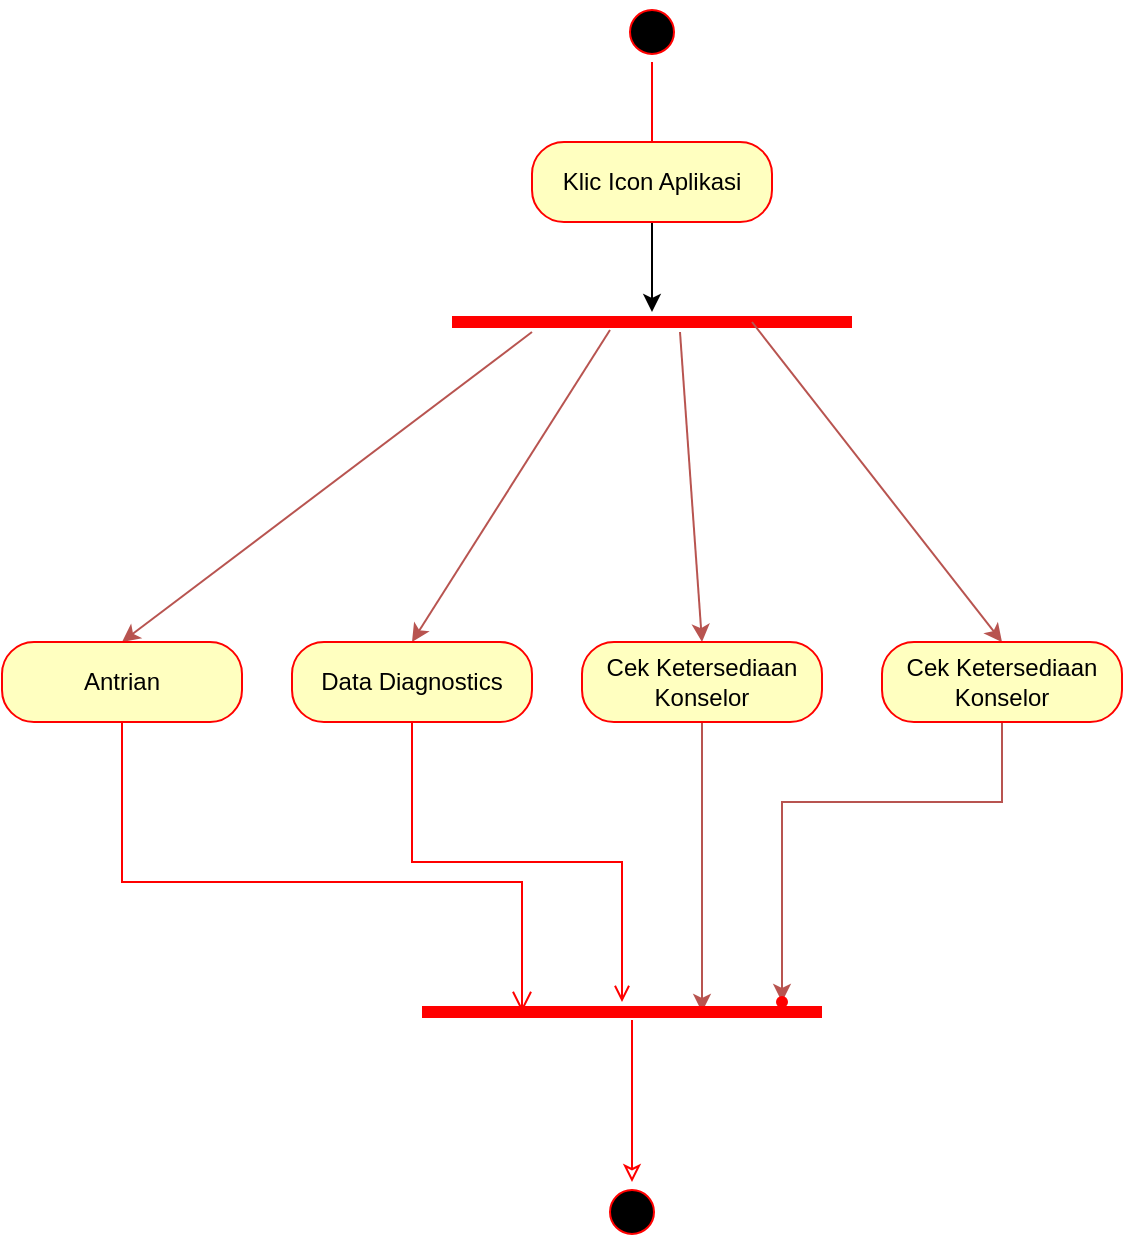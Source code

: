 <mxfile version="22.1.11" type="github">
  <diagram name="Page-1" id="8fGttMPrjWgMjmKSddIA">
    <mxGraphModel dx="1466" dy="619" grid="1" gridSize="10" guides="1" tooltips="1" connect="1" arrows="1" fold="1" page="1" pageScale="1" pageWidth="850" pageHeight="1100" math="0" shadow="0">
      <root>
        <mxCell id="0" />
        <mxCell id="1" parent="0" />
        <mxCell id="LtGxz1K_oWPWRsLhhjqw-1" value="" style="ellipse;html=1;shape=startState;fillColor=#000000;strokeColor=#ff0000;" parent="1" vertex="1">
          <mxGeometry x="410" y="190" width="30" height="30" as="geometry" />
        </mxCell>
        <mxCell id="LtGxz1K_oWPWRsLhhjqw-2" value="" style="edgeStyle=orthogonalEdgeStyle;html=1;verticalAlign=bottom;endArrow=open;endSize=8;strokeColor=#ff0000;rounded=0;" parent="1" source="LtGxz1K_oWPWRsLhhjqw-1" edge="1">
          <mxGeometry relative="1" as="geometry">
            <mxPoint x="425" y="280" as="targetPoint" />
          </mxGeometry>
        </mxCell>
        <mxCell id="LtGxz1K_oWPWRsLhhjqw-8" value="" style="edgeStyle=orthogonalEdgeStyle;rounded=0;orthogonalLoop=1;jettySize=auto;html=1;" parent="1" source="LtGxz1K_oWPWRsLhhjqw-3" target="LtGxz1K_oWPWRsLhhjqw-5" edge="1">
          <mxGeometry relative="1" as="geometry" />
        </mxCell>
        <mxCell id="LtGxz1K_oWPWRsLhhjqw-3" value="Klic Icon Aplikasi" style="rounded=1;whiteSpace=wrap;html=1;arcSize=40;fontColor=#000000;fillColor=#ffffc0;strokeColor=#ff0000;" parent="1" vertex="1">
          <mxGeometry x="365" y="260" width="120" height="40" as="geometry" />
        </mxCell>
        <mxCell id="LtGxz1K_oWPWRsLhhjqw-5" value="" style="shape=line;html=1;strokeWidth=6;strokeColor=#ff0000;" parent="1" vertex="1">
          <mxGeometry x="325" y="345" width="200" height="10" as="geometry" />
        </mxCell>
        <mxCell id="LtGxz1K_oWPWRsLhhjqw-9" value="" style="endArrow=classic;html=1;rounded=0;fillColor=#f8cecc;strokeColor=#b85450;entryX=0.5;entryY=0;entryDx=0;entryDy=0;" parent="1" target="LtGxz1K_oWPWRsLhhjqw-10" edge="1">
          <mxGeometry width="50" height="50" relative="1" as="geometry">
            <mxPoint x="365" y="355" as="sourcePoint" />
            <mxPoint x="320" y="450" as="targetPoint" />
          </mxGeometry>
        </mxCell>
        <mxCell id="LtGxz1K_oWPWRsLhhjqw-10" value="Antrian" style="rounded=1;whiteSpace=wrap;html=1;arcSize=40;fontColor=#000000;fillColor=#ffffc0;strokeColor=#ff0000;" parent="1" vertex="1">
          <mxGeometry x="100" y="510" width="120" height="40" as="geometry" />
        </mxCell>
        <mxCell id="LtGxz1K_oWPWRsLhhjqw-11" value="" style="edgeStyle=orthogonalEdgeStyle;html=1;verticalAlign=bottom;endArrow=open;endSize=8;strokeColor=#ff0000;rounded=0;entryX=0.25;entryY=0.5;entryDx=0;entryDy=0;entryPerimeter=0;" parent="1" source="LtGxz1K_oWPWRsLhhjqw-10" target="LtGxz1K_oWPWRsLhhjqw-20" edge="1">
          <mxGeometry relative="1" as="geometry">
            <mxPoint x="160" y="600" as="targetPoint" />
            <Array as="points">
              <mxPoint x="160" y="630" />
              <mxPoint x="360" y="630" />
            </Array>
          </mxGeometry>
        </mxCell>
        <mxCell id="LtGxz1K_oWPWRsLhhjqw-12" value="" style="endArrow=classic;html=1;rounded=0;fillColor=#f8cecc;strokeColor=#b85450;entryX=0.5;entryY=0;entryDx=0;entryDy=0;exitX=0.395;exitY=0.9;exitDx=0;exitDy=0;exitPerimeter=0;" parent="1" source="LtGxz1K_oWPWRsLhhjqw-5" target="LtGxz1K_oWPWRsLhhjqw-13" edge="1">
          <mxGeometry width="50" height="50" relative="1" as="geometry">
            <mxPoint x="510" y="355" as="sourcePoint" />
            <mxPoint x="465" y="450" as="targetPoint" />
          </mxGeometry>
        </mxCell>
        <mxCell id="LtGxz1K_oWPWRsLhhjqw-13" value="Data Diagnostics" style="rounded=1;whiteSpace=wrap;html=1;arcSize=40;fontColor=#000000;fillColor=#ffffc0;strokeColor=#ff0000;" parent="1" vertex="1">
          <mxGeometry x="245" y="510" width="120" height="40" as="geometry" />
        </mxCell>
        <mxCell id="LtGxz1K_oWPWRsLhhjqw-15" value="" style="endArrow=classic;html=1;rounded=0;fillColor=#f8cecc;strokeColor=#b85450;entryX=0.5;entryY=0;entryDx=0;entryDy=0;exitX=0.57;exitY=1;exitDx=0;exitDy=0;exitPerimeter=0;" parent="1" source="LtGxz1K_oWPWRsLhhjqw-5" target="LtGxz1K_oWPWRsLhhjqw-16" edge="1">
          <mxGeometry width="50" height="50" relative="1" as="geometry">
            <mxPoint x="564" y="364" as="sourcePoint" />
            <mxPoint x="600" y="460" as="targetPoint" />
          </mxGeometry>
        </mxCell>
        <mxCell id="LtGxz1K_oWPWRsLhhjqw-25" value="" style="edgeStyle=orthogonalEdgeStyle;rounded=0;orthogonalLoop=1;jettySize=auto;html=1;fillColor=#f8cecc;strokeColor=#b85450;" parent="1" source="LtGxz1K_oWPWRsLhhjqw-16" target="LtGxz1K_oWPWRsLhhjqw-24" edge="1">
          <mxGeometry relative="1" as="geometry" />
        </mxCell>
        <mxCell id="LtGxz1K_oWPWRsLhhjqw-16" value="Cek Ketersediaan&lt;br&gt;Konselor" style="rounded=1;whiteSpace=wrap;html=1;arcSize=40;fontColor=#000000;fillColor=#ffffc0;strokeColor=#ff0000;" parent="1" vertex="1">
          <mxGeometry x="390" y="510" width="120" height="40" as="geometry" />
        </mxCell>
        <mxCell id="LtGxz1K_oWPWRsLhhjqw-18" value="" style="endArrow=classic;html=1;rounded=0;fillColor=#f8cecc;strokeColor=#b85450;entryX=0.5;entryY=0;entryDx=0;entryDy=0;exitX=0.75;exitY=0.5;exitDx=0;exitDy=0;exitPerimeter=0;" parent="1" source="LtGxz1K_oWPWRsLhhjqw-5" target="LtGxz1K_oWPWRsLhhjqw-19" edge="1">
          <mxGeometry width="50" height="50" relative="1" as="geometry">
            <mxPoint x="616" y="355" as="sourcePoint" />
            <mxPoint x="750" y="461" as="targetPoint" />
          </mxGeometry>
        </mxCell>
        <mxCell id="LtGxz1K_oWPWRsLhhjqw-27" value="" style="edgeStyle=orthogonalEdgeStyle;rounded=0;orthogonalLoop=1;jettySize=auto;html=1;fillColor=#f8cecc;strokeColor=#b85450;" parent="1" source="LtGxz1K_oWPWRsLhhjqw-19" target="LtGxz1K_oWPWRsLhhjqw-26" edge="1">
          <mxGeometry relative="1" as="geometry">
            <Array as="points">
              <mxPoint x="600" y="590" />
              <mxPoint x="490" y="590" />
            </Array>
          </mxGeometry>
        </mxCell>
        <mxCell id="LtGxz1K_oWPWRsLhhjqw-19" value="Cek Ketersediaan Konselor" style="rounded=1;whiteSpace=wrap;html=1;arcSize=40;fontColor=#000000;fillColor=#ffffc0;strokeColor=#ff0000;" parent="1" vertex="1">
          <mxGeometry x="540" y="510" width="120" height="40" as="geometry" />
        </mxCell>
        <mxCell id="LtGxz1K_oWPWRsLhhjqw-20" value="" style="shape=line;html=1;strokeWidth=6;strokeColor=#ff0000;" parent="1" vertex="1">
          <mxGeometry x="310" y="690" width="200" height="10" as="geometry" />
        </mxCell>
        <mxCell id="LtGxz1K_oWPWRsLhhjqw-21" value="" style="edgeStyle=orthogonalEdgeStyle;html=1;verticalAlign=bottom;endArrow=none;endSize=8;strokeColor=#ff0000;rounded=0;entryX=0.5;entryY=1;entryDx=0;entryDy=0;endFill=0;startArrow=open;startFill=0;" parent="1" source="LtGxz1K_oWPWRsLhhjqw-20" target="LtGxz1K_oWPWRsLhhjqw-13" edge="1">
          <mxGeometry relative="1" as="geometry">
            <mxPoint x="410" y="770" as="targetPoint" />
          </mxGeometry>
        </mxCell>
        <mxCell id="LtGxz1K_oWPWRsLhhjqw-24" value="" style="shape=waypoint;sketch=0;size=6;pointerEvents=1;points=[];fillColor=#ffffc0;resizable=0;rotatable=0;perimeter=centerPerimeter;snapToPoint=1;strokeColor=#ff0000;fontColor=#000000;rounded=1;arcSize=40;" parent="1" vertex="1">
          <mxGeometry x="440" y="685" width="20" height="20" as="geometry" />
        </mxCell>
        <mxCell id="LtGxz1K_oWPWRsLhhjqw-26" value="" style="shape=waypoint;sketch=0;size=6;pointerEvents=1;points=[];fillColor=#ffffc0;resizable=0;rotatable=0;perimeter=centerPerimeter;snapToPoint=1;strokeColor=#ff0000;fontColor=#000000;rounded=1;arcSize=40;" parent="1" vertex="1">
          <mxGeometry x="480" y="680" width="20" height="20" as="geometry" />
        </mxCell>
        <mxCell id="LtGxz1K_oWPWRsLhhjqw-28" value="" style="ellipse;html=1;shape=startState;fillColor=#000000;strokeColor=#ff0000;" parent="1" vertex="1">
          <mxGeometry x="400" y="780" width="30" height="30" as="geometry" />
        </mxCell>
        <mxCell id="LtGxz1K_oWPWRsLhhjqw-29" value="" style="edgeStyle=orthogonalEdgeStyle;html=1;verticalAlign=bottom;endArrow=none;endSize=8;strokeColor=#ff0000;rounded=0;entryX=0.525;entryY=0.9;entryDx=0;entryDy=0;entryPerimeter=0;startArrow=classic;startFill=0;endFill=0;" parent="1" source="LtGxz1K_oWPWRsLhhjqw-28" target="LtGxz1K_oWPWRsLhhjqw-20" edge="1">
          <mxGeometry relative="1" as="geometry">
            <mxPoint x="395" y="860" as="targetPoint" />
          </mxGeometry>
        </mxCell>
      </root>
    </mxGraphModel>
  </diagram>
</mxfile>
